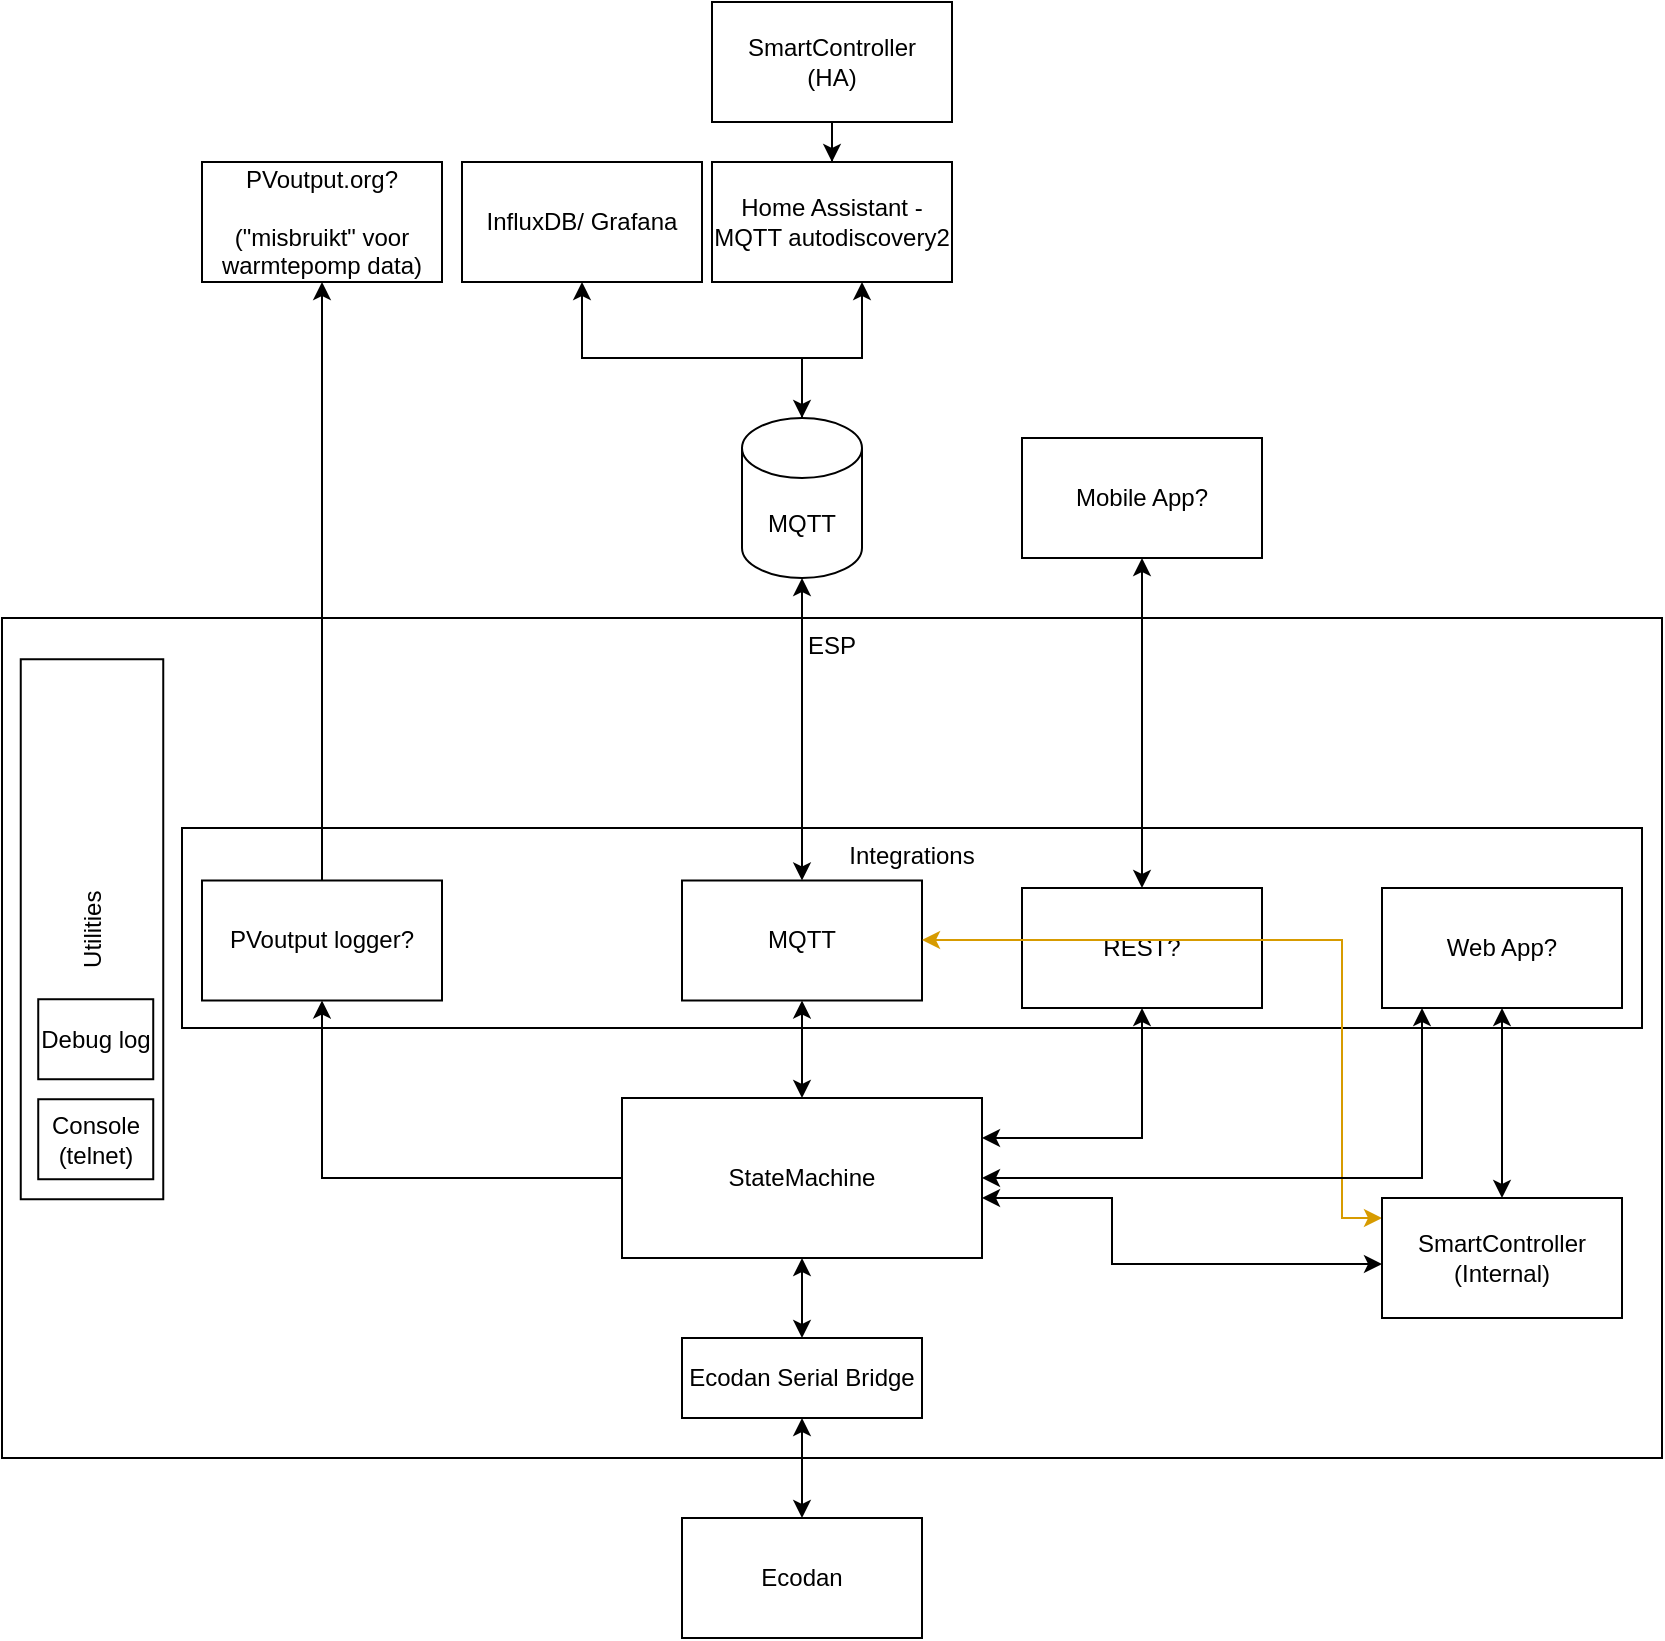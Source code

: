 <mxfile version="20.8.16" type="github">
  <diagram name="Page-1" id="kCu8spEuouOoqubRH__a">
    <mxGraphModel dx="2074" dy="1124" grid="1" gridSize="10" guides="1" tooltips="1" connect="1" arrows="1" fold="1" page="1" pageScale="1" pageWidth="850" pageHeight="1100" math="0" shadow="0">
      <root>
        <mxCell id="0" />
        <mxCell id="1" parent="0" />
        <mxCell id="Ea4pLo8VuYlLMe_q-YIC-3" value="ESP" style="rounded=0;whiteSpace=wrap;html=1;verticalAlign=top;" parent="1" vertex="1">
          <mxGeometry x="10" y="420" width="830" height="420" as="geometry" />
        </mxCell>
        <mxCell id="aAXdhGjUWswuDpSRGmn2-10" value="Utilities" style="rounded=0;whiteSpace=wrap;html=1;rotation=-90;" parent="1" vertex="1">
          <mxGeometry x="-80" y="540" width="270" height="71.25" as="geometry" />
        </mxCell>
        <mxCell id="Ea4pLo8VuYlLMe_q-YIC-12" value="Integrations" style="rounded=0;whiteSpace=wrap;html=1;verticalAlign=top;" parent="1" vertex="1">
          <mxGeometry x="100" y="525" width="730" height="100" as="geometry" />
        </mxCell>
        <mxCell id="Ea4pLo8VuYlLMe_q-YIC-2" value="Ecodan" style="rounded=0;whiteSpace=wrap;html=1;" parent="1" vertex="1">
          <mxGeometry x="350" y="870" width="120" height="60" as="geometry" />
        </mxCell>
        <mxCell id="MynGY84Yjb9-_IulCcOY-10" style="edgeStyle=orthogonalEdgeStyle;rounded=0;orthogonalLoop=1;jettySize=auto;html=1;entryX=0.5;entryY=0;entryDx=0;entryDy=0;startArrow=classic;startFill=1;" parent="1" source="Ea4pLo8VuYlLMe_q-YIC-4" target="Ea4pLo8VuYlLMe_q-YIC-2" edge="1">
          <mxGeometry relative="1" as="geometry" />
        </mxCell>
        <mxCell id="Ea4pLo8VuYlLMe_q-YIC-4" value="Ecodan Serial Bridge" style="rounded=0;whiteSpace=wrap;html=1;" parent="1" vertex="1">
          <mxGeometry x="350" y="780" width="120" height="40" as="geometry" />
        </mxCell>
        <mxCell id="MynGY84Yjb9-_IulCcOY-5" style="edgeStyle=orthogonalEdgeStyle;rounded=0;orthogonalLoop=1;jettySize=auto;html=1;startArrow=classic;startFill=1;exitX=0.5;exitY=0;exitDx=0;exitDy=0;exitPerimeter=0;" parent="1" source="2" target="Ea4pLo8VuYlLMe_q-YIC-11" edge="1">
          <mxGeometry relative="1" as="geometry">
            <Array as="points">
              <mxPoint x="410" y="290" />
              <mxPoint x="440" y="290" />
            </Array>
          </mxGeometry>
        </mxCell>
        <mxCell id="MynGY84Yjb9-_IulCcOY-6" style="edgeStyle=orthogonalEdgeStyle;rounded=0;orthogonalLoop=1;jettySize=auto;html=1;startArrow=classic;startFill=1;exitX=0.5;exitY=0;exitDx=0;exitDy=0;exitPerimeter=0;" parent="1" source="2" target="aAXdhGjUWswuDpSRGmn2-1" edge="1">
          <mxGeometry relative="1" as="geometry">
            <Array as="points">
              <mxPoint x="420" y="330" />
              <mxPoint x="420" y="370" />
              <mxPoint x="410" y="370" />
              <mxPoint x="410" y="290" />
              <mxPoint x="300" y="290" />
            </Array>
          </mxGeometry>
        </mxCell>
        <mxCell id="Ea4pLo8VuYlLMe_q-YIC-5" value="MQTT" style="rounded=0;whiteSpace=wrap;html=1;" parent="1" vertex="1">
          <mxGeometry x="350" y="551.25" width="120" height="60" as="geometry" />
        </mxCell>
        <mxCell id="Ea4pLo8VuYlLMe_q-YIC-7" value="REST?" style="rounded=0;whiteSpace=wrap;html=1;" parent="1" vertex="1">
          <mxGeometry x="520" y="555" width="120" height="60" as="geometry" />
        </mxCell>
        <mxCell id="MynGY84Yjb9-_IulCcOY-18" style="edgeStyle=orthogonalEdgeStyle;rounded=0;orthogonalLoop=1;jettySize=auto;html=1;startArrow=classic;startFill=1;" parent="1" source="Ea4pLo8VuYlLMe_q-YIC-8" target="aAXdhGjUWswuDpSRGmn2-13" edge="1">
          <mxGeometry relative="1" as="geometry">
            <Array as="points">
              <mxPoint x="565" y="743" />
              <mxPoint x="565" y="710" />
            </Array>
          </mxGeometry>
        </mxCell>
        <mxCell id="MynGY84Yjb9-_IulCcOY-20" style="edgeStyle=orthogonalEdgeStyle;rounded=0;orthogonalLoop=1;jettySize=auto;html=1;fillColor=#ffe6cc;strokeColor=#d79b00;startArrow=classic;startFill=1;" parent="1" source="Ea4pLo8VuYlLMe_q-YIC-8" target="Ea4pLo8VuYlLMe_q-YIC-5" edge="1">
          <mxGeometry relative="1" as="geometry">
            <Array as="points">
              <mxPoint x="680" y="720" />
              <mxPoint x="680" y="581" />
            </Array>
          </mxGeometry>
        </mxCell>
        <mxCell id="Ea4pLo8VuYlLMe_q-YIC-8" value="SmartController&lt;br&gt;(Internal)" style="rounded=0;whiteSpace=wrap;html=1;" parent="1" vertex="1">
          <mxGeometry x="700" y="710" width="120" height="60" as="geometry" />
        </mxCell>
        <mxCell id="Ea4pLo8VuYlLMe_q-YIC-11" value="Home Assistant - MQTT autodiscovery2" style="rounded=0;whiteSpace=wrap;html=1;" parent="1" vertex="1">
          <mxGeometry x="365" y="192" width="120" height="60" as="geometry" />
        </mxCell>
        <mxCell id="MynGY84Yjb9-_IulCcOY-3" style="edgeStyle=orthogonalEdgeStyle;rounded=0;orthogonalLoop=1;jettySize=auto;html=1;entryX=0.5;entryY=0;entryDx=0;entryDy=0;startArrow=classic;startFill=1;" parent="1" source="Ea4pLo8VuYlLMe_q-YIC-15" target="Ea4pLo8VuYlLMe_q-YIC-7" edge="1">
          <mxGeometry relative="1" as="geometry">
            <Array as="points">
              <mxPoint x="580" y="410" />
              <mxPoint x="580" y="410" />
            </Array>
          </mxGeometry>
        </mxCell>
        <mxCell id="Ea4pLo8VuYlLMe_q-YIC-15" value="Mobile App?" style="rounded=0;whiteSpace=wrap;html=1;" parent="1" vertex="1">
          <mxGeometry x="520" y="330" width="120" height="60" as="geometry" />
        </mxCell>
        <mxCell id="aAXdhGjUWswuDpSRGmn2-1" value="InfluxDB/ Grafana" style="rounded=0;whiteSpace=wrap;html=1;" parent="1" vertex="1">
          <mxGeometry x="240" y="192" width="120" height="60" as="geometry" />
        </mxCell>
        <mxCell id="MynGY84Yjb9-_IulCcOY-8" style="edgeStyle=orthogonalEdgeStyle;rounded=0;orthogonalLoop=1;jettySize=auto;html=1;entryX=1;entryY=0.5;entryDx=0;entryDy=0;startArrow=classic;startFill=1;" parent="1" source="aAXdhGjUWswuDpSRGmn2-4" target="aAXdhGjUWswuDpSRGmn2-13" edge="1">
          <mxGeometry relative="1" as="geometry">
            <Array as="points">
              <mxPoint x="720" y="700" />
            </Array>
          </mxGeometry>
        </mxCell>
        <mxCell id="MynGY84Yjb9-_IulCcOY-19" style="edgeStyle=orthogonalEdgeStyle;rounded=0;orthogonalLoop=1;jettySize=auto;html=1;startArrow=classic;startFill=1;" parent="1" source="aAXdhGjUWswuDpSRGmn2-4" target="Ea4pLo8VuYlLMe_q-YIC-8" edge="1">
          <mxGeometry relative="1" as="geometry" />
        </mxCell>
        <mxCell id="aAXdhGjUWswuDpSRGmn2-4" value="Web App?" style="rounded=0;whiteSpace=wrap;html=1;" parent="1" vertex="1">
          <mxGeometry x="700" y="555" width="120" height="60" as="geometry" />
        </mxCell>
        <mxCell id="aAXdhGjUWswuDpSRGmn2-5" value="Console (telnet)" style="rounded=0;whiteSpace=wrap;html=1;" parent="1" vertex="1">
          <mxGeometry x="28.12" y="660.62" width="57.5" height="40" as="geometry" />
        </mxCell>
        <mxCell id="aAXdhGjUWswuDpSRGmn2-7" value="PVoutput.org?&lt;br&gt;&lt;br&gt;(&quot;misbruikt&quot; voor warmtepomp data)" style="rounded=0;whiteSpace=wrap;html=1;" parent="1" vertex="1">
          <mxGeometry x="110" y="192" width="120" height="60" as="geometry" />
        </mxCell>
        <mxCell id="MynGY84Yjb9-_IulCcOY-4" style="edgeStyle=orthogonalEdgeStyle;rounded=0;orthogonalLoop=1;jettySize=auto;html=1;entryX=0.5;entryY=1;entryDx=0;entryDy=0;" parent="1" source="aAXdhGjUWswuDpSRGmn2-8" target="aAXdhGjUWswuDpSRGmn2-7" edge="1">
          <mxGeometry relative="1" as="geometry" />
        </mxCell>
        <mxCell id="aAXdhGjUWswuDpSRGmn2-8" value="PVoutput logger?" style="rounded=0;whiteSpace=wrap;html=1;" parent="1" vertex="1">
          <mxGeometry x="110" y="551.25" width="120" height="60" as="geometry" />
        </mxCell>
        <mxCell id="aAXdhGjUWswuDpSRGmn2-12" value="Debug log" style="rounded=0;whiteSpace=wrap;html=1;" parent="1" vertex="1">
          <mxGeometry x="28.12" y="610.62" width="57.5" height="40" as="geometry" />
        </mxCell>
        <mxCell id="MynGY84Yjb9-_IulCcOY-9" style="edgeStyle=orthogonalEdgeStyle;rounded=0;orthogonalLoop=1;jettySize=auto;html=1;startArrow=classic;startFill=1;" parent="1" source="aAXdhGjUWswuDpSRGmn2-13" target="Ea4pLo8VuYlLMe_q-YIC-4" edge="1">
          <mxGeometry relative="1" as="geometry" />
        </mxCell>
        <mxCell id="MynGY84Yjb9-_IulCcOY-11" style="edgeStyle=orthogonalEdgeStyle;rounded=0;orthogonalLoop=1;jettySize=auto;html=1;entryX=0.5;entryY=1;entryDx=0;entryDy=0;" parent="1" source="aAXdhGjUWswuDpSRGmn2-13" target="aAXdhGjUWswuDpSRGmn2-8" edge="1">
          <mxGeometry relative="1" as="geometry" />
        </mxCell>
        <mxCell id="MynGY84Yjb9-_IulCcOY-12" style="edgeStyle=orthogonalEdgeStyle;rounded=0;orthogonalLoop=1;jettySize=auto;html=1;entryX=0.5;entryY=1;entryDx=0;entryDy=0;startArrow=classic;startFill=1;" parent="1" source="aAXdhGjUWswuDpSRGmn2-13" target="Ea4pLo8VuYlLMe_q-YIC-5" edge="1">
          <mxGeometry relative="1" as="geometry" />
        </mxCell>
        <mxCell id="MynGY84Yjb9-_IulCcOY-14" style="edgeStyle=orthogonalEdgeStyle;rounded=0;orthogonalLoop=1;jettySize=auto;html=1;exitX=0.5;exitY=1;exitDx=0;exitDy=0;startArrow=classic;startFill=1;" parent="1" source="Ea4pLo8VuYlLMe_q-YIC-7" target="aAXdhGjUWswuDpSRGmn2-13" edge="1">
          <mxGeometry relative="1" as="geometry">
            <Array as="points">
              <mxPoint x="580" y="680" />
            </Array>
          </mxGeometry>
        </mxCell>
        <mxCell id="aAXdhGjUWswuDpSRGmn2-13" value="StateMachine" style="rounded=0;whiteSpace=wrap;html=1;" parent="1" vertex="1">
          <mxGeometry x="320" y="660" width="180" height="80" as="geometry" />
        </mxCell>
        <mxCell id="MynGY84Yjb9-_IulCcOY-17" style="edgeStyle=orthogonalEdgeStyle;rounded=0;orthogonalLoop=1;jettySize=auto;html=1;" parent="1" source="MynGY84Yjb9-_IulCcOY-16" target="Ea4pLo8VuYlLMe_q-YIC-11" edge="1">
          <mxGeometry relative="1" as="geometry" />
        </mxCell>
        <mxCell id="MynGY84Yjb9-_IulCcOY-16" value="SmartController&lt;br&gt;(HA)" style="rounded=0;whiteSpace=wrap;html=1;" parent="1" vertex="1">
          <mxGeometry x="365" y="112" width="120" height="60" as="geometry" />
        </mxCell>
        <mxCell id="2" value="MQTT" style="shape=cylinder3;whiteSpace=wrap;html=1;boundedLbl=1;backgroundOutline=1;size=15;" parent="1" vertex="1">
          <mxGeometry x="380" y="320" width="60" height="80" as="geometry" />
        </mxCell>
        <mxCell id="3" style="edgeStyle=orthogonalEdgeStyle;rounded=0;orthogonalLoop=1;jettySize=auto;html=1;startArrow=classic;startFill=1;exitX=0.5;exitY=1;exitDx=0;exitDy=0;exitPerimeter=0;entryX=0.5;entryY=0;entryDx=0;entryDy=0;" parent="1" source="2" target="Ea4pLo8VuYlLMe_q-YIC-5" edge="1">
          <mxGeometry relative="1" as="geometry">
            <Array as="points">
              <mxPoint x="410" y="520" />
              <mxPoint x="410" y="520" />
            </Array>
            <mxPoint x="580" y="390" as="sourcePoint" />
            <mxPoint x="420" y="550" as="targetPoint" />
          </mxGeometry>
        </mxCell>
      </root>
    </mxGraphModel>
  </diagram>
</mxfile>
